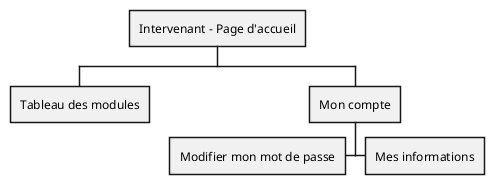 @startwbs
+ Intervenant - Page d'accueil
++ Tableau des modules
++ Mon compte
++- Modifier mon mot de passe
+++ Mes informations
@endwbs